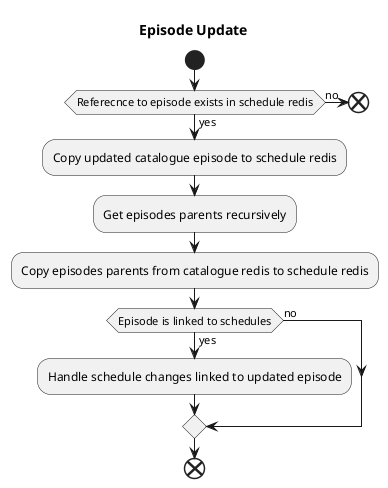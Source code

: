 @startuml Episode Update
title Episode Update

start
  if (Referecnce to episode exists in schedule redis) then (yes)
    :Copy updated catalogue episode to schedule redis;
    :Get episodes parents recursively;
    :Copy episodes parents from catalogue redis to schedule redis;
    if (Episode is linked to schedules) then (yes)
      :Handle schedule changes linked to updated episode;
    else (no)
    endif
    end
  else (no)
    end
  endif

@enduml